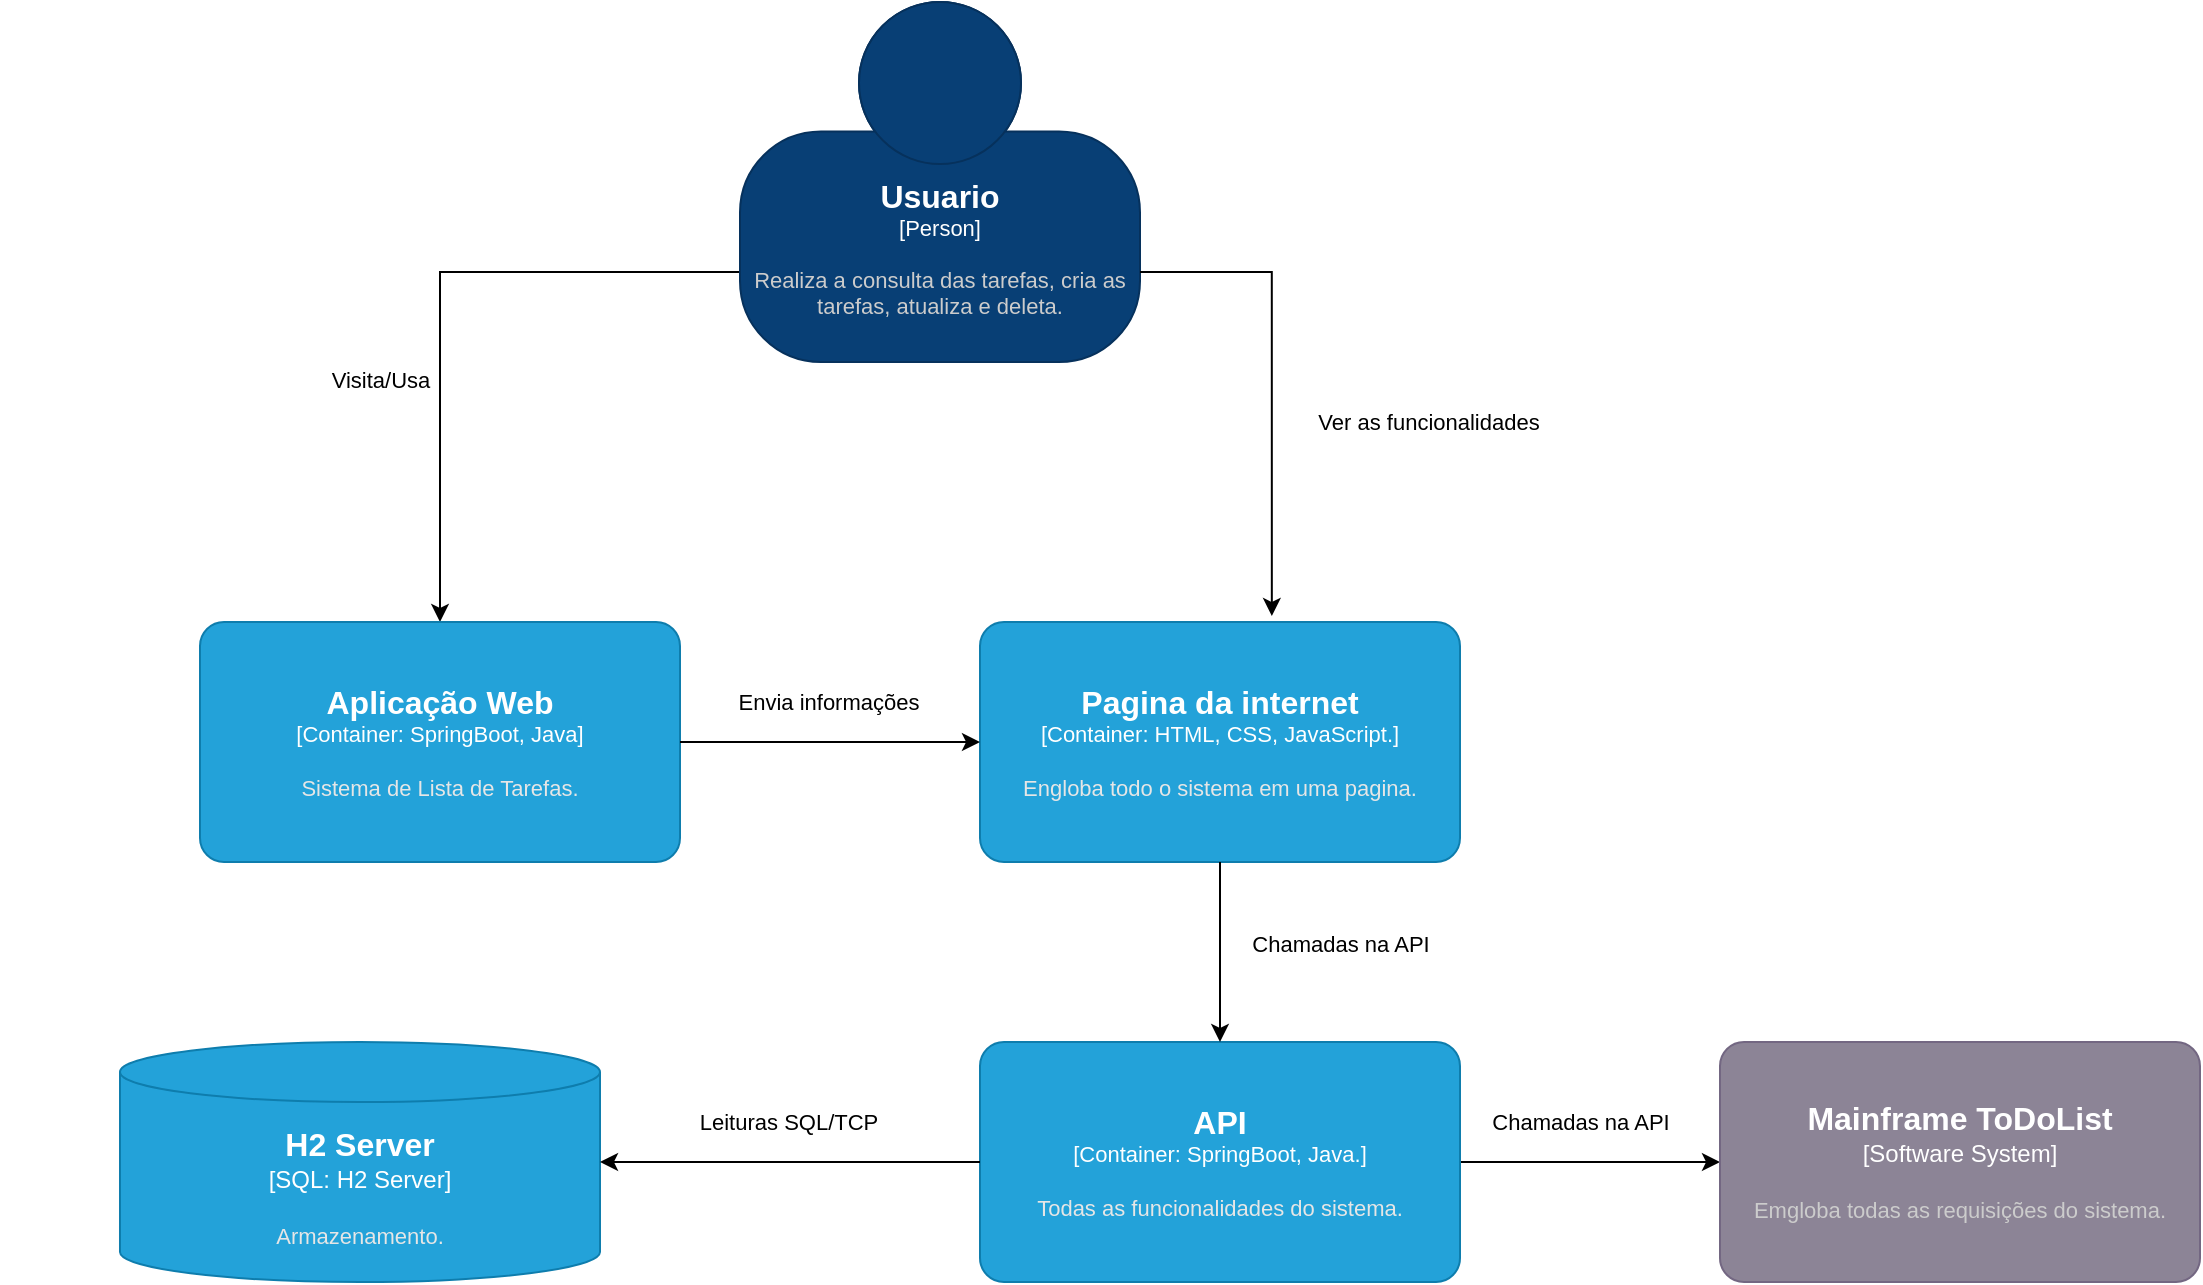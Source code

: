 <mxfile version="24.0.1" type="google">
  <diagram name="Página-1" id="t28avadnSytHZt53OLra">
    <mxGraphModel grid="1" page="1" gridSize="10" guides="1" tooltips="1" connect="1" arrows="1" fold="1" pageScale="1" pageWidth="827" pageHeight="1169" math="0" shadow="0">
      <root>
        <mxCell id="0" />
        <mxCell id="1" parent="0" />
        <mxCell id="DrcfiN3gK-K4QxzHYBYs-4" style="edgeStyle=orthogonalEdgeStyle;rounded=0;orthogonalLoop=1;jettySize=auto;html=1;exitX=0;exitY=0.75;exitDx=0;exitDy=0;exitPerimeter=0;" edge="1" parent="1" source="DrcfiN3gK-K4QxzHYBYs-1" target="DrcfiN3gK-K4QxzHYBYs-3">
          <mxGeometry relative="1" as="geometry" />
        </mxCell>
        <mxCell id="DrcfiN3gK-K4QxzHYBYs-14" value="Visita/Usa" style="edgeLabel;html=1;align=center;verticalAlign=middle;resizable=0;points=[];" connectable="0" vertex="1" parent="DrcfiN3gK-K4QxzHYBYs-4">
          <mxGeometry x="0.142" y="-4" relative="1" as="geometry">
            <mxPoint x="-26" y="18" as="offset" />
          </mxGeometry>
        </mxCell>
        <object placeholders="1" c4Name="Usuario" c4Type="Person" c4Description="Realiza a consulta das tarefas, cria as tarefas, atualiza e deleta." label="&lt;font style=&quot;font-size: 16px&quot;&gt;&lt;b&gt;%c4Name%&lt;/b&gt;&lt;/font&gt;&lt;div&gt;[%c4Type%]&lt;/div&gt;&lt;br&gt;&lt;div&gt;&lt;font style=&quot;font-size: 11px&quot;&gt;&lt;font color=&quot;#cccccc&quot;&gt;%c4Description%&lt;/font&gt;&lt;/div&gt;" id="DrcfiN3gK-K4QxzHYBYs-1">
          <mxCell style="html=1;fontSize=11;dashed=0;whiteSpace=wrap;fillColor=#083F75;strokeColor=#06315C;fontColor=#ffffff;shape=mxgraph.c4.person2;align=center;metaEdit=1;points=[[0.5,0,0],[1,0.5,0],[1,0.75,0],[0.75,1,0],[0.5,1,0],[0.25,1,0],[0,0.75,0],[0,0.5,0]];resizable=0;" vertex="1" parent="1">
            <mxGeometry x="260" y="-110" width="200" height="180" as="geometry" />
          </mxCell>
        </object>
        <object placeholders="1" c4Name="Aplicação Web" c4Type="Container" c4Technology="SpringBoot, Java" c4Description="Sistema de Lista de Tarefas." label="&lt;font style=&quot;font-size: 16px&quot;&gt;&lt;b&gt;%c4Name%&lt;/b&gt;&lt;/font&gt;&lt;div&gt;[%c4Type%: %c4Technology%]&lt;/div&gt;&lt;br&gt;&lt;div&gt;&lt;font style=&quot;font-size: 11px&quot;&gt;&lt;font color=&quot;#E6E6E6&quot;&gt;%c4Description%&lt;/font&gt;&lt;/div&gt;" id="DrcfiN3gK-K4QxzHYBYs-3">
          <mxCell style="rounded=1;whiteSpace=wrap;html=1;fontSize=11;labelBackgroundColor=none;fillColor=#23A2D9;fontColor=#ffffff;align=center;arcSize=10;strokeColor=#0E7DAD;metaEdit=1;resizable=0;points=[[0.25,0,0],[0.5,0,0],[0.75,0,0],[1,0.25,0],[1,0.5,0],[1,0.75,0],[0.75,1,0],[0.5,1,0],[0.25,1,0],[0,0.75,0],[0,0.5,0],[0,0.25,0]];" vertex="1" parent="1">
            <mxGeometry x="-10" y="200" width="240" height="120" as="geometry" />
          </mxCell>
        </object>
        <object placeholders="1" c4Name="Pagina da internet" c4Type="Container" c4Technology="HTML, CSS, JavaScript." c4Description="Engloba todo o sistema em uma pagina." label="&lt;font style=&quot;font-size: 16px&quot;&gt;&lt;b&gt;%c4Name%&lt;/b&gt;&lt;/font&gt;&lt;div&gt;[%c4Type%: %c4Technology%]&lt;/div&gt;&lt;br&gt;&lt;div&gt;&lt;font style=&quot;font-size: 11px&quot;&gt;&lt;font color=&quot;#E6E6E6&quot;&gt;%c4Description%&lt;/font&gt;&lt;/div&gt;" id="DrcfiN3gK-K4QxzHYBYs-5">
          <mxCell style="rounded=1;whiteSpace=wrap;html=1;fontSize=11;labelBackgroundColor=none;fillColor=#23A2D9;fontColor=#ffffff;align=center;arcSize=10;strokeColor=#0E7DAD;metaEdit=1;resizable=0;points=[[0.25,0,0],[0.5,0,0],[0.75,0,0],[1,0.25,0],[1,0.5,0],[1,0.75,0],[0.75,1,0],[0.5,1,0],[0.25,1,0],[0,0.75,0],[0,0.5,0],[0,0.25,0]];" vertex="1" parent="1">
            <mxGeometry x="380" y="200" width="240" height="120" as="geometry" />
          </mxCell>
        </object>
        <mxCell id="DrcfiN3gK-K4QxzHYBYs-6" style="edgeStyle=orthogonalEdgeStyle;rounded=0;orthogonalLoop=1;jettySize=auto;html=1;exitX=1;exitY=0.5;exitDx=0;exitDy=0;exitPerimeter=0;entryX=0;entryY=0.5;entryDx=0;entryDy=0;entryPerimeter=0;" edge="1" parent="1" source="DrcfiN3gK-K4QxzHYBYs-3" target="DrcfiN3gK-K4QxzHYBYs-5">
          <mxGeometry relative="1" as="geometry" />
        </mxCell>
        <mxCell id="DrcfiN3gK-K4QxzHYBYs-13" style="edgeStyle=orthogonalEdgeStyle;rounded=0;orthogonalLoop=1;jettySize=auto;html=1;exitX=1;exitY=0.5;exitDx=0;exitDy=0;exitPerimeter=0;" edge="1" parent="1" source="DrcfiN3gK-K4QxzHYBYs-7" target="DrcfiN3gK-K4QxzHYBYs-12">
          <mxGeometry relative="1" as="geometry" />
        </mxCell>
        <object placeholders="1" c4Name="API" c4Type="Container" c4Technology="SpringBoot, Java." c4Description="Todas as funcionalidades do sistema." label="&lt;font style=&quot;font-size: 16px&quot;&gt;&lt;b&gt;%c4Name%&lt;/b&gt;&lt;/font&gt;&lt;div&gt;[%c4Type%: %c4Technology%]&lt;/div&gt;&lt;br&gt;&lt;div&gt;&lt;font style=&quot;font-size: 11px&quot;&gt;&lt;font color=&quot;#E6E6E6&quot;&gt;%c4Description%&lt;/font&gt;&lt;/div&gt;" id="DrcfiN3gK-K4QxzHYBYs-7">
          <mxCell style="rounded=1;whiteSpace=wrap;html=1;fontSize=11;labelBackgroundColor=none;fillColor=#23A2D9;fontColor=#ffffff;align=center;arcSize=10;strokeColor=#0E7DAD;metaEdit=1;resizable=0;points=[[0.25,0,0],[0.5,0,0],[0.75,0,0],[1,0.25,0],[1,0.5,0],[1,0.75,0],[0.75,1,0],[0.5,1,0],[0.25,1,0],[0,0.75,0],[0,0.5,0],[0,0.25,0]];" vertex="1" parent="1">
            <mxGeometry x="380" y="410" width="240" height="120" as="geometry" />
          </mxCell>
        </object>
        <mxCell id="DrcfiN3gK-K4QxzHYBYs-8" style="edgeStyle=orthogonalEdgeStyle;rounded=0;orthogonalLoop=1;jettySize=auto;html=1;exitX=0.5;exitY=1;exitDx=0;exitDy=0;exitPerimeter=0;entryX=0.5;entryY=0;entryDx=0;entryDy=0;entryPerimeter=0;" edge="1" parent="1" source="DrcfiN3gK-K4QxzHYBYs-5" target="DrcfiN3gK-K4QxzHYBYs-7">
          <mxGeometry relative="1" as="geometry" />
        </mxCell>
        <mxCell id="DrcfiN3gK-K4QxzHYBYs-18" value="Chamadas na API" style="edgeLabel;html=1;align=center;verticalAlign=middle;resizable=0;points=[];" connectable="0" vertex="1" parent="DrcfiN3gK-K4QxzHYBYs-8">
          <mxGeometry x="-0.257" y="-11" relative="1" as="geometry">
            <mxPoint x="71" y="7" as="offset" />
          </mxGeometry>
        </mxCell>
        <mxCell id="DrcfiN3gK-K4QxzHYBYs-9" style="edgeStyle=orthogonalEdgeStyle;rounded=0;orthogonalLoop=1;jettySize=auto;html=1;exitX=1;exitY=0.75;exitDx=0;exitDy=0;exitPerimeter=0;entryX=0.608;entryY=-0.025;entryDx=0;entryDy=0;entryPerimeter=0;" edge="1" parent="1" source="DrcfiN3gK-K4QxzHYBYs-1" target="DrcfiN3gK-K4QxzHYBYs-5">
          <mxGeometry relative="1" as="geometry" />
        </mxCell>
        <object placeholders="1" c4Type="H2 Server" c4Container="SQL" c4Technology="H2 Server" c4Description="Armazenamento." label="&lt;font style=&quot;font-size: 16px&quot;&gt;&lt;b&gt;%c4Type%&lt;/b&gt;&lt;/font&gt;&lt;div&gt;[%c4Container%:&amp;nbsp;%c4Technology%]&lt;/div&gt;&lt;br&gt;&lt;div&gt;&lt;font style=&quot;font-size: 11px&quot;&gt;&lt;font color=&quot;#E6E6E6&quot;&gt;%c4Description%&lt;/font&gt;&lt;/div&gt;" id="DrcfiN3gK-K4QxzHYBYs-10">
          <mxCell style="shape=cylinder3;size=15;whiteSpace=wrap;html=1;boundedLbl=1;rounded=0;labelBackgroundColor=none;fillColor=#23A2D9;fontSize=12;fontColor=#ffffff;align=center;strokeColor=#0E7DAD;metaEdit=1;points=[[0.5,0,0],[1,0.25,0],[1,0.5,0],[1,0.75,0],[0.5,1,0],[0,0.75,0],[0,0.5,0],[0,0.25,0]];resizable=0;" vertex="1" parent="1">
            <mxGeometry x="-50" y="410" width="240" height="120" as="geometry" />
          </mxCell>
        </object>
        <mxCell id="DrcfiN3gK-K4QxzHYBYs-11" style="edgeStyle=orthogonalEdgeStyle;rounded=0;orthogonalLoop=1;jettySize=auto;html=1;exitX=0;exitY=0.5;exitDx=0;exitDy=0;exitPerimeter=0;entryX=1;entryY=0.5;entryDx=0;entryDy=0;entryPerimeter=0;" edge="1" parent="1" source="DrcfiN3gK-K4QxzHYBYs-7" target="DrcfiN3gK-K4QxzHYBYs-10">
          <mxGeometry relative="1" as="geometry" />
        </mxCell>
        <object placeholders="1" c4Name="Mainframe ToDoList" c4Type="Software System" c4Description="Emgloba todas as requisições do sistema." label="&lt;font style=&quot;font-size: 16px&quot;&gt;&lt;b&gt;%c4Name%&lt;/b&gt;&lt;/font&gt;&lt;div&gt;[%c4Type%]&lt;/div&gt;&lt;br&gt;&lt;div&gt;&lt;font style=&quot;font-size: 11px&quot;&gt;&lt;font color=&quot;#cccccc&quot;&gt;%c4Description%&lt;/font&gt;&lt;/div&gt;" id="DrcfiN3gK-K4QxzHYBYs-12">
          <mxCell style="rounded=1;whiteSpace=wrap;html=1;labelBackgroundColor=none;fillColor=#8C8496;fontColor=#ffffff;align=center;arcSize=10;strokeColor=#736782;metaEdit=1;resizable=0;points=[[0.25,0,0],[0.5,0,0],[0.75,0,0],[1,0.25,0],[1,0.5,0],[1,0.75,0],[0.75,1,0],[0.5,1,0],[0.25,1,0],[0,0.75,0],[0,0.5,0],[0,0.25,0]];" vertex="1" parent="1">
            <mxGeometry x="750" y="410" width="240" height="120" as="geometry" />
          </mxCell>
        </object>
        <mxCell id="DrcfiN3gK-K4QxzHYBYs-15" value="Ver as funcionalidades" style="edgeLabel;html=1;align=center;verticalAlign=middle;resizable=0;points=[];" connectable="0" vertex="1" parent="1">
          <mxGeometry x="210" y="90.003" as="geometry">
            <mxPoint x="394" y="10" as="offset" />
          </mxGeometry>
        </mxCell>
        <mxCell id="DrcfiN3gK-K4QxzHYBYs-16" value="Leituras SQL/TCP" style="edgeLabel;html=1;align=center;verticalAlign=middle;resizable=0;points=[];" connectable="0" vertex="1" parent="1">
          <mxGeometry x="-110" y="440.003" as="geometry">
            <mxPoint x="394" y="10" as="offset" />
          </mxGeometry>
        </mxCell>
        <mxCell id="DrcfiN3gK-K4QxzHYBYs-17" value="Envia informações" style="edgeLabel;html=1;align=center;verticalAlign=middle;resizable=0;points=[];" connectable="0" vertex="1" parent="1">
          <mxGeometry x="-90" y="230.003" as="geometry">
            <mxPoint x="394" y="10" as="offset" />
          </mxGeometry>
        </mxCell>
        <mxCell id="DrcfiN3gK-K4QxzHYBYs-19" value="Chamadas na API" style="edgeLabel;html=1;align=center;verticalAlign=middle;resizable=0;points=[];" connectable="0" vertex="1" parent="1">
          <mxGeometry x="680" y="449.997" as="geometry" />
        </mxCell>
      </root>
    </mxGraphModel>
  </diagram>
</mxfile>
